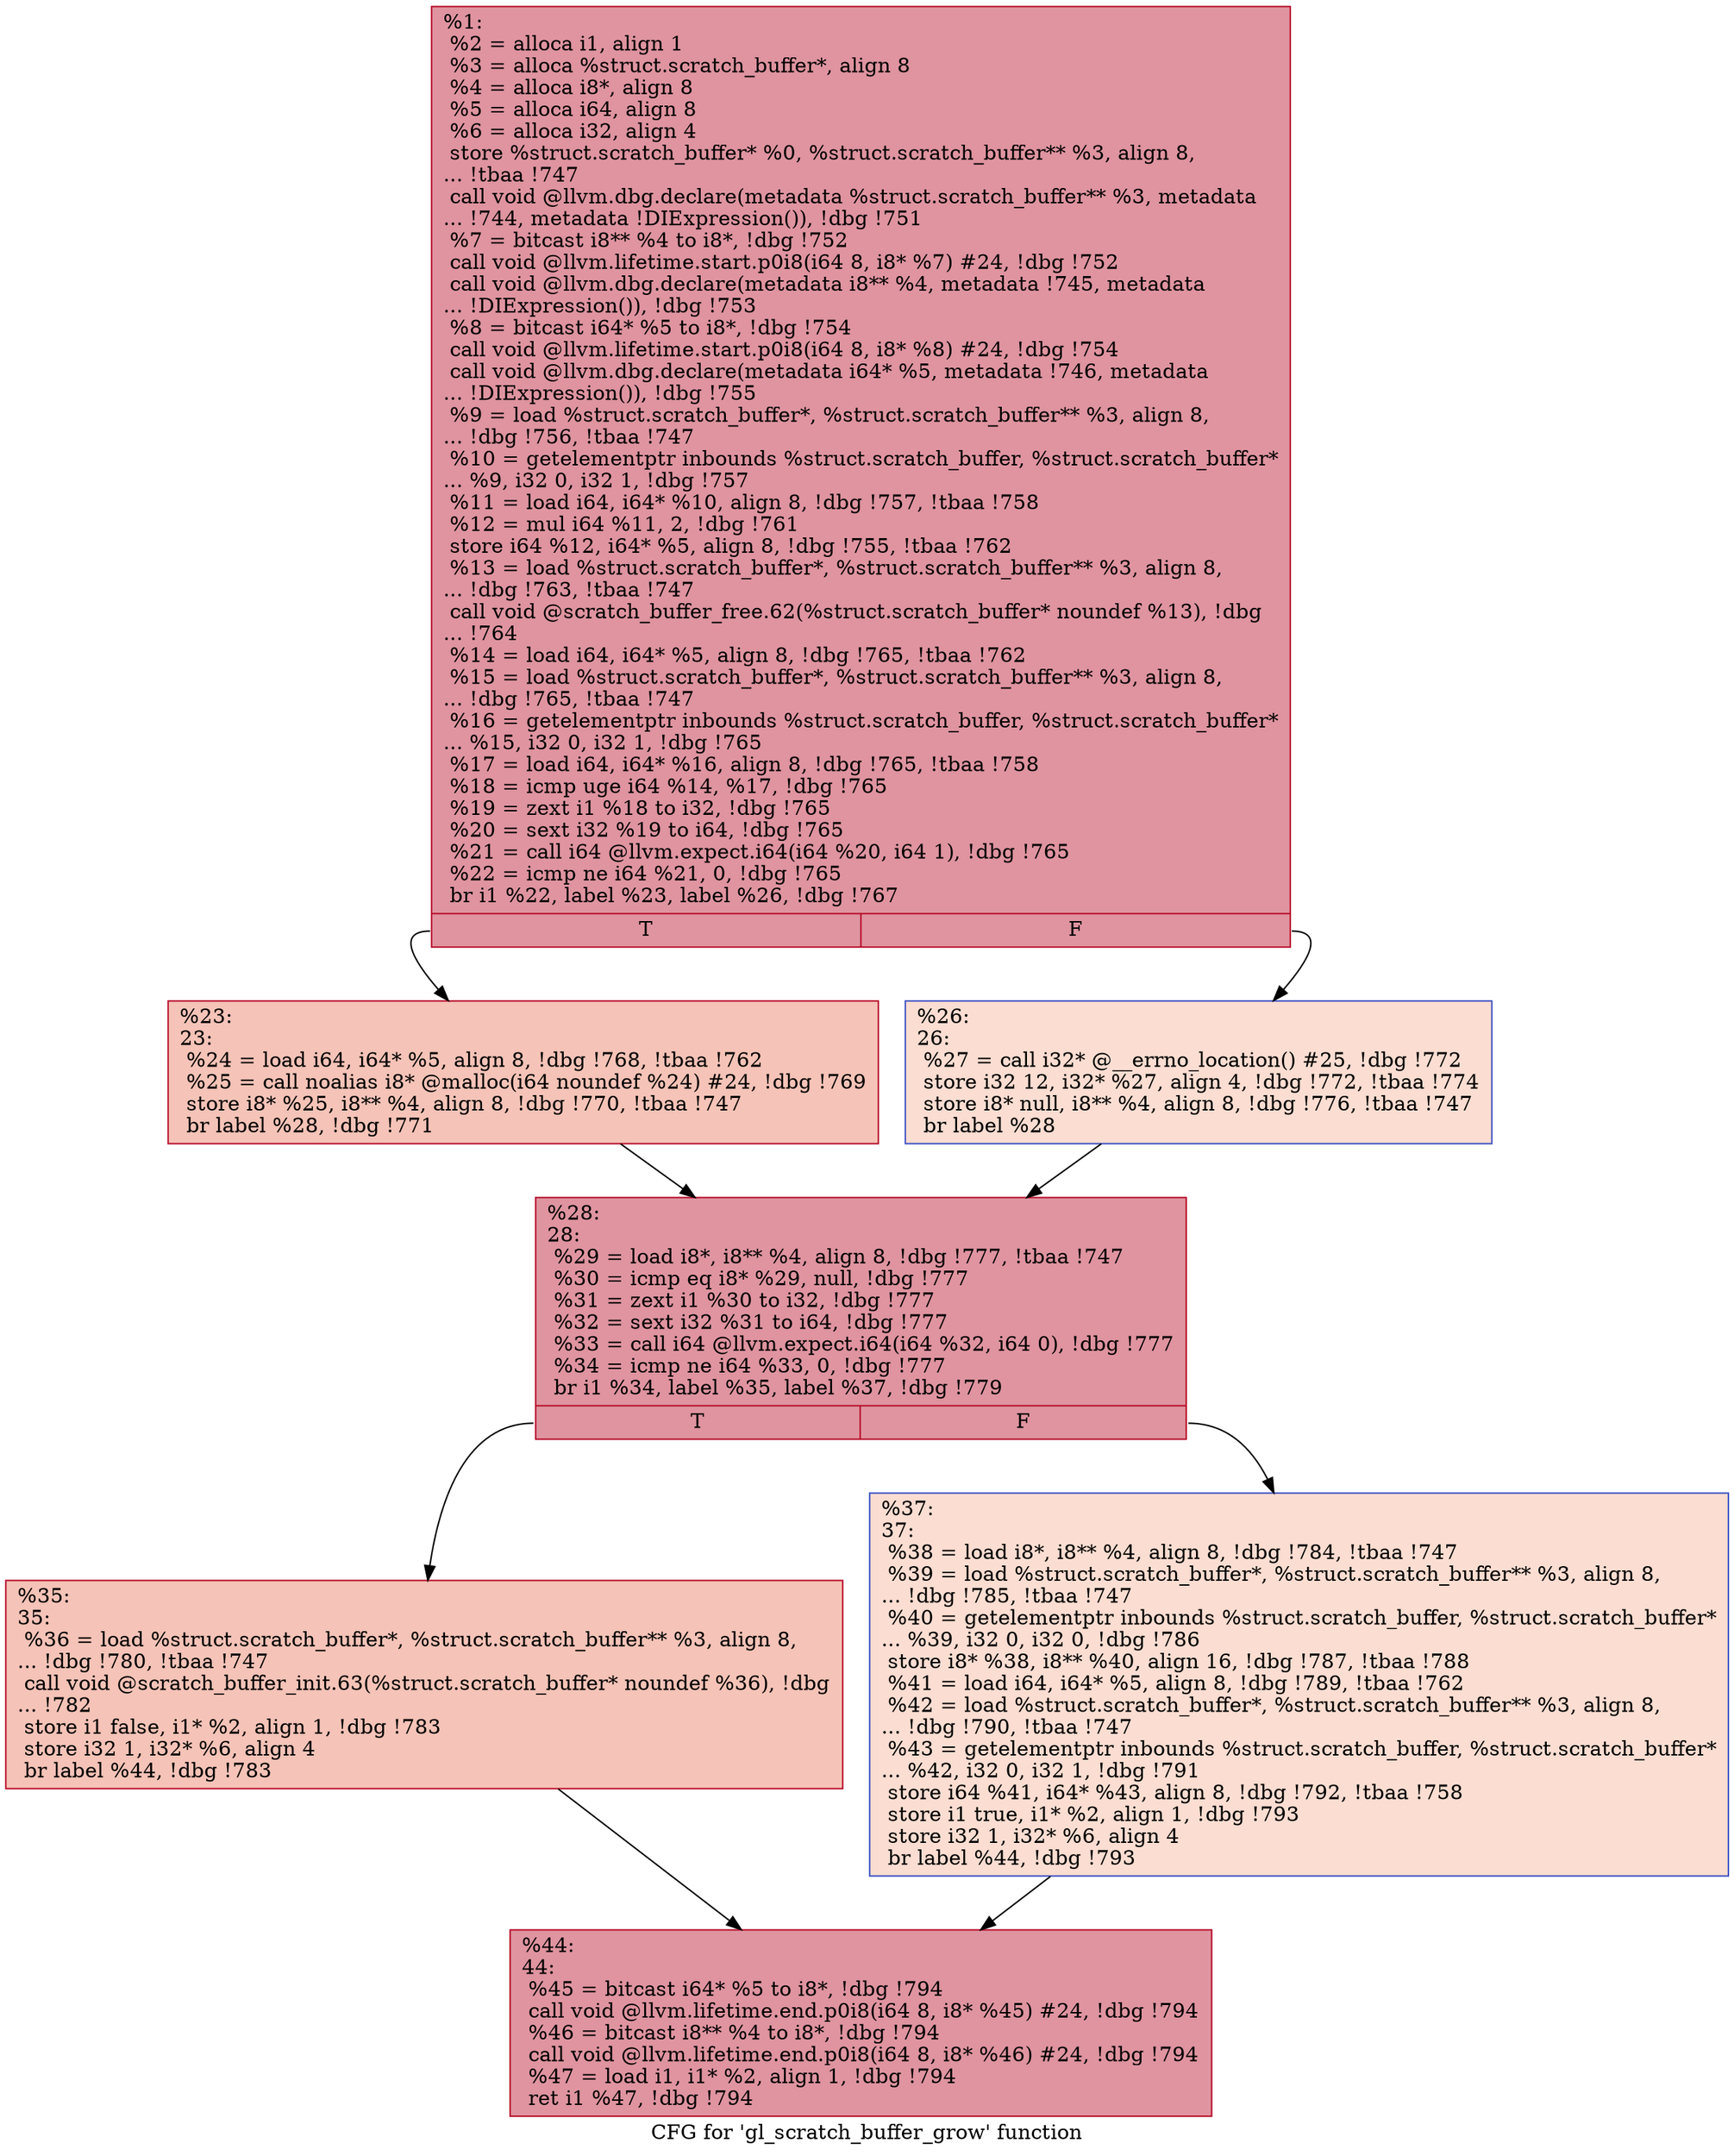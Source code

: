 digraph "CFG for 'gl_scratch_buffer_grow' function" {
	label="CFG for 'gl_scratch_buffer_grow' function";

	Node0x18f6150 [shape=record,color="#b70d28ff", style=filled, fillcolor="#b70d2870",label="{%1:\l  %2 = alloca i1, align 1\l  %3 = alloca %struct.scratch_buffer*, align 8\l  %4 = alloca i8*, align 8\l  %5 = alloca i64, align 8\l  %6 = alloca i32, align 4\l  store %struct.scratch_buffer* %0, %struct.scratch_buffer** %3, align 8,\l... !tbaa !747\l  call void @llvm.dbg.declare(metadata %struct.scratch_buffer** %3, metadata\l... !744, metadata !DIExpression()), !dbg !751\l  %7 = bitcast i8** %4 to i8*, !dbg !752\l  call void @llvm.lifetime.start.p0i8(i64 8, i8* %7) #24, !dbg !752\l  call void @llvm.dbg.declare(metadata i8** %4, metadata !745, metadata\l... !DIExpression()), !dbg !753\l  %8 = bitcast i64* %5 to i8*, !dbg !754\l  call void @llvm.lifetime.start.p0i8(i64 8, i8* %8) #24, !dbg !754\l  call void @llvm.dbg.declare(metadata i64* %5, metadata !746, metadata\l... !DIExpression()), !dbg !755\l  %9 = load %struct.scratch_buffer*, %struct.scratch_buffer** %3, align 8,\l... !dbg !756, !tbaa !747\l  %10 = getelementptr inbounds %struct.scratch_buffer, %struct.scratch_buffer*\l... %9, i32 0, i32 1, !dbg !757\l  %11 = load i64, i64* %10, align 8, !dbg !757, !tbaa !758\l  %12 = mul i64 %11, 2, !dbg !761\l  store i64 %12, i64* %5, align 8, !dbg !755, !tbaa !762\l  %13 = load %struct.scratch_buffer*, %struct.scratch_buffer** %3, align 8,\l... !dbg !763, !tbaa !747\l  call void @scratch_buffer_free.62(%struct.scratch_buffer* noundef %13), !dbg\l... !764\l  %14 = load i64, i64* %5, align 8, !dbg !765, !tbaa !762\l  %15 = load %struct.scratch_buffer*, %struct.scratch_buffer** %3, align 8,\l... !dbg !765, !tbaa !747\l  %16 = getelementptr inbounds %struct.scratch_buffer, %struct.scratch_buffer*\l... %15, i32 0, i32 1, !dbg !765\l  %17 = load i64, i64* %16, align 8, !dbg !765, !tbaa !758\l  %18 = icmp uge i64 %14, %17, !dbg !765\l  %19 = zext i1 %18 to i32, !dbg !765\l  %20 = sext i32 %19 to i64, !dbg !765\l  %21 = call i64 @llvm.expect.i64(i64 %20, i64 1), !dbg !765\l  %22 = icmp ne i64 %21, 0, !dbg !765\l  br i1 %22, label %23, label %26, !dbg !767\l|{<s0>T|<s1>F}}"];
	Node0x18f6150:s0 -> Node0x18f8940;
	Node0x18f6150:s1 -> Node0x18f8990;
	Node0x18f8940 [shape=record,color="#b70d28ff", style=filled, fillcolor="#e8765c70",label="{%23:\l23:                                               \l  %24 = load i64, i64* %5, align 8, !dbg !768, !tbaa !762\l  %25 = call noalias i8* @malloc(i64 noundef %24) #24, !dbg !769\l  store i8* %25, i8** %4, align 8, !dbg !770, !tbaa !747\l  br label %28, !dbg !771\l}"];
	Node0x18f8940 -> Node0x18f89e0;
	Node0x18f8990 [shape=record,color="#3d50c3ff", style=filled, fillcolor="#f7b39670",label="{%26:\l26:                                               \l  %27 = call i32* @__errno_location() #25, !dbg !772\l  store i32 12, i32* %27, align 4, !dbg !772, !tbaa !774\l  store i8* null, i8** %4, align 8, !dbg !776, !tbaa !747\l  br label %28\l}"];
	Node0x18f8990 -> Node0x18f89e0;
	Node0x18f89e0 [shape=record,color="#b70d28ff", style=filled, fillcolor="#b70d2870",label="{%28:\l28:                                               \l  %29 = load i8*, i8** %4, align 8, !dbg !777, !tbaa !747\l  %30 = icmp eq i8* %29, null, !dbg !777\l  %31 = zext i1 %30 to i32, !dbg !777\l  %32 = sext i32 %31 to i64, !dbg !777\l  %33 = call i64 @llvm.expect.i64(i64 %32, i64 0), !dbg !777\l  %34 = icmp ne i64 %33, 0, !dbg !777\l  br i1 %34, label %35, label %37, !dbg !779\l|{<s0>T|<s1>F}}"];
	Node0x18f89e0:s0 -> Node0x18f8a30;
	Node0x18f89e0:s1 -> Node0x18f8a80;
	Node0x18f8a30 [shape=record,color="#b70d28ff", style=filled, fillcolor="#e8765c70",label="{%35:\l35:                                               \l  %36 = load %struct.scratch_buffer*, %struct.scratch_buffer** %3, align 8,\l... !dbg !780, !tbaa !747\l  call void @scratch_buffer_init.63(%struct.scratch_buffer* noundef %36), !dbg\l... !782\l  store i1 false, i1* %2, align 1, !dbg !783\l  store i32 1, i32* %6, align 4\l  br label %44, !dbg !783\l}"];
	Node0x18f8a30 -> Node0x18f8ad0;
	Node0x18f8a80 [shape=record,color="#3d50c3ff", style=filled, fillcolor="#f7b39670",label="{%37:\l37:                                               \l  %38 = load i8*, i8** %4, align 8, !dbg !784, !tbaa !747\l  %39 = load %struct.scratch_buffer*, %struct.scratch_buffer** %3, align 8,\l... !dbg !785, !tbaa !747\l  %40 = getelementptr inbounds %struct.scratch_buffer, %struct.scratch_buffer*\l... %39, i32 0, i32 0, !dbg !786\l  store i8* %38, i8** %40, align 16, !dbg !787, !tbaa !788\l  %41 = load i64, i64* %5, align 8, !dbg !789, !tbaa !762\l  %42 = load %struct.scratch_buffer*, %struct.scratch_buffer** %3, align 8,\l... !dbg !790, !tbaa !747\l  %43 = getelementptr inbounds %struct.scratch_buffer, %struct.scratch_buffer*\l... %42, i32 0, i32 1, !dbg !791\l  store i64 %41, i64* %43, align 8, !dbg !792, !tbaa !758\l  store i1 true, i1* %2, align 1, !dbg !793\l  store i32 1, i32* %6, align 4\l  br label %44, !dbg !793\l}"];
	Node0x18f8a80 -> Node0x18f8ad0;
	Node0x18f8ad0 [shape=record,color="#b70d28ff", style=filled, fillcolor="#b70d2870",label="{%44:\l44:                                               \l  %45 = bitcast i64* %5 to i8*, !dbg !794\l  call void @llvm.lifetime.end.p0i8(i64 8, i8* %45) #24, !dbg !794\l  %46 = bitcast i8** %4 to i8*, !dbg !794\l  call void @llvm.lifetime.end.p0i8(i64 8, i8* %46) #24, !dbg !794\l  %47 = load i1, i1* %2, align 1, !dbg !794\l  ret i1 %47, !dbg !794\l}"];
}
